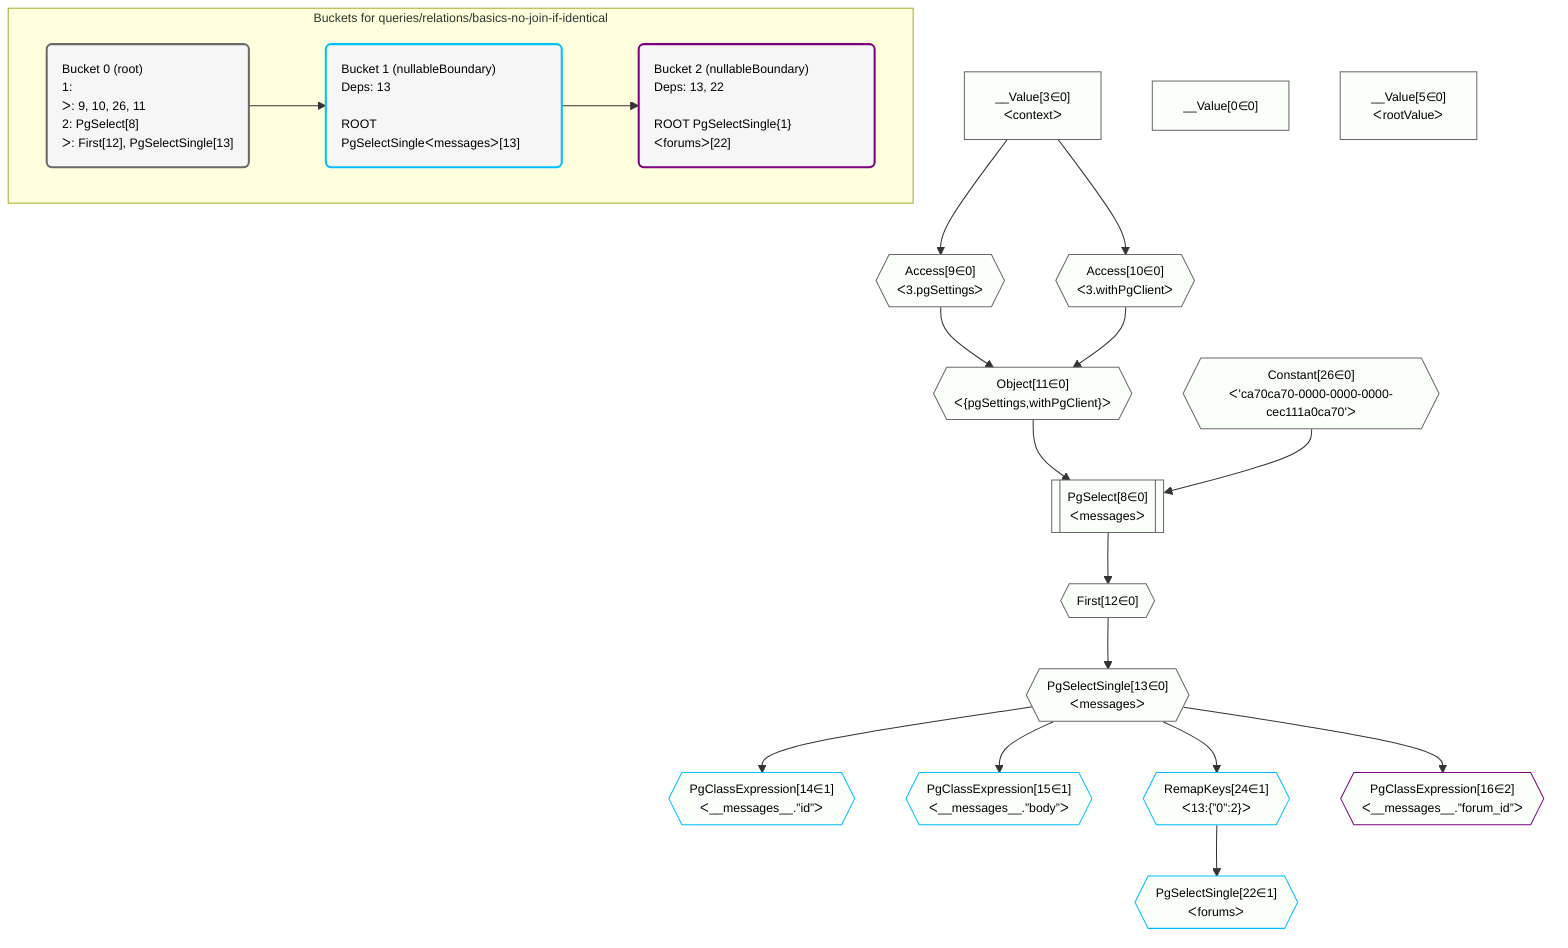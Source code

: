 %%{init: {'themeVariables': { 'fontSize': '12px'}}}%%
graph TD
    classDef path fill:#eee,stroke:#000,color:#000
    classDef plan fill:#fff,stroke-width:1px,color:#000
    classDef itemplan fill:#fff,stroke-width:2px,color:#000
    classDef unbatchedplan fill:#dff,stroke-width:1px,color:#000
    classDef sideeffectplan fill:#fcc,stroke-width:2px,color:#000
    classDef bucket fill:#f6f6f6,color:#000,stroke-width:2px,text-align:left


    %% plan dependencies
    PgSelect8[["PgSelect[8∈0]<br />ᐸmessagesᐳ"]]:::plan
    Object11{{"Object[11∈0]<br />ᐸ{pgSettings,withPgClient}ᐳ"}}:::plan
    Constant26{{"Constant[26∈0]<br />ᐸ'ca70ca70-0000-0000-0000-cec111a0ca70'ᐳ"}}:::plan
    Object11 & Constant26 --> PgSelect8
    Access9{{"Access[9∈0]<br />ᐸ3.pgSettingsᐳ"}}:::plan
    Access10{{"Access[10∈0]<br />ᐸ3.withPgClientᐳ"}}:::plan
    Access9 & Access10 --> Object11
    __Value3["__Value[3∈0]<br />ᐸcontextᐳ"]:::plan
    __Value3 --> Access9
    __Value3 --> Access10
    First12{{"First[12∈0]"}}:::plan
    PgSelect8 --> First12
    PgSelectSingle13{{"PgSelectSingle[13∈0]<br />ᐸmessagesᐳ"}}:::plan
    First12 --> PgSelectSingle13
    __Value0["__Value[0∈0]"]:::plan
    __Value5["__Value[5∈0]<br />ᐸrootValueᐳ"]:::plan
    PgClassExpression14{{"PgClassExpression[14∈1]<br />ᐸ__messages__.”id”ᐳ"}}:::plan
    PgSelectSingle13 --> PgClassExpression14
    PgClassExpression15{{"PgClassExpression[15∈1]<br />ᐸ__messages__.”body”ᐳ"}}:::plan
    PgSelectSingle13 --> PgClassExpression15
    PgSelectSingle22{{"PgSelectSingle[22∈1]<br />ᐸforumsᐳ"}}:::plan
    RemapKeys24{{"RemapKeys[24∈1]<br />ᐸ13:{”0”:2}ᐳ"}}:::plan
    RemapKeys24 --> PgSelectSingle22
    PgSelectSingle13 --> RemapKeys24
    PgClassExpression16{{"PgClassExpression[16∈2]<br />ᐸ__messages__.”forum_id”ᐳ"}}:::plan
    PgSelectSingle13 --> PgClassExpression16

    %% define steps

    subgraph "Buckets for queries/relations/basics-no-join-if-identical"
    Bucket0("Bucket 0 (root)<br />1: <br />ᐳ: 9, 10, 26, 11<br />2: PgSelect[8]<br />ᐳ: First[12], PgSelectSingle[13]"):::bucket
    classDef bucket0 stroke:#696969
    class Bucket0,__Value0,__Value3,__Value5,PgSelect8,Access9,Access10,Object11,First12,PgSelectSingle13,Constant26 bucket0
    Bucket1("Bucket 1 (nullableBoundary)<br />Deps: 13<br /><br />ROOT PgSelectSingleᐸmessagesᐳ[13]"):::bucket
    classDef bucket1 stroke:#00bfff
    class Bucket1,PgClassExpression14,PgClassExpression15,PgSelectSingle22,RemapKeys24 bucket1
    Bucket2("Bucket 2 (nullableBoundary)<br />Deps: 13, 22<br /><br />ROOT PgSelectSingle{1}ᐸforumsᐳ[22]"):::bucket
    classDef bucket2 stroke:#7f007f
    class Bucket2,PgClassExpression16 bucket2
    Bucket0 --> Bucket1
    Bucket1 --> Bucket2
    classDef unary fill:#fafffa,borderWidth:8px
    class PgSelect8,Object11,Access9,Access10,First12,PgSelectSingle13,__Value0,__Value3,__Value5,Constant26,PgClassExpression14,PgClassExpression15,PgSelectSingle22,RemapKeys24,PgClassExpression16 unary
    end